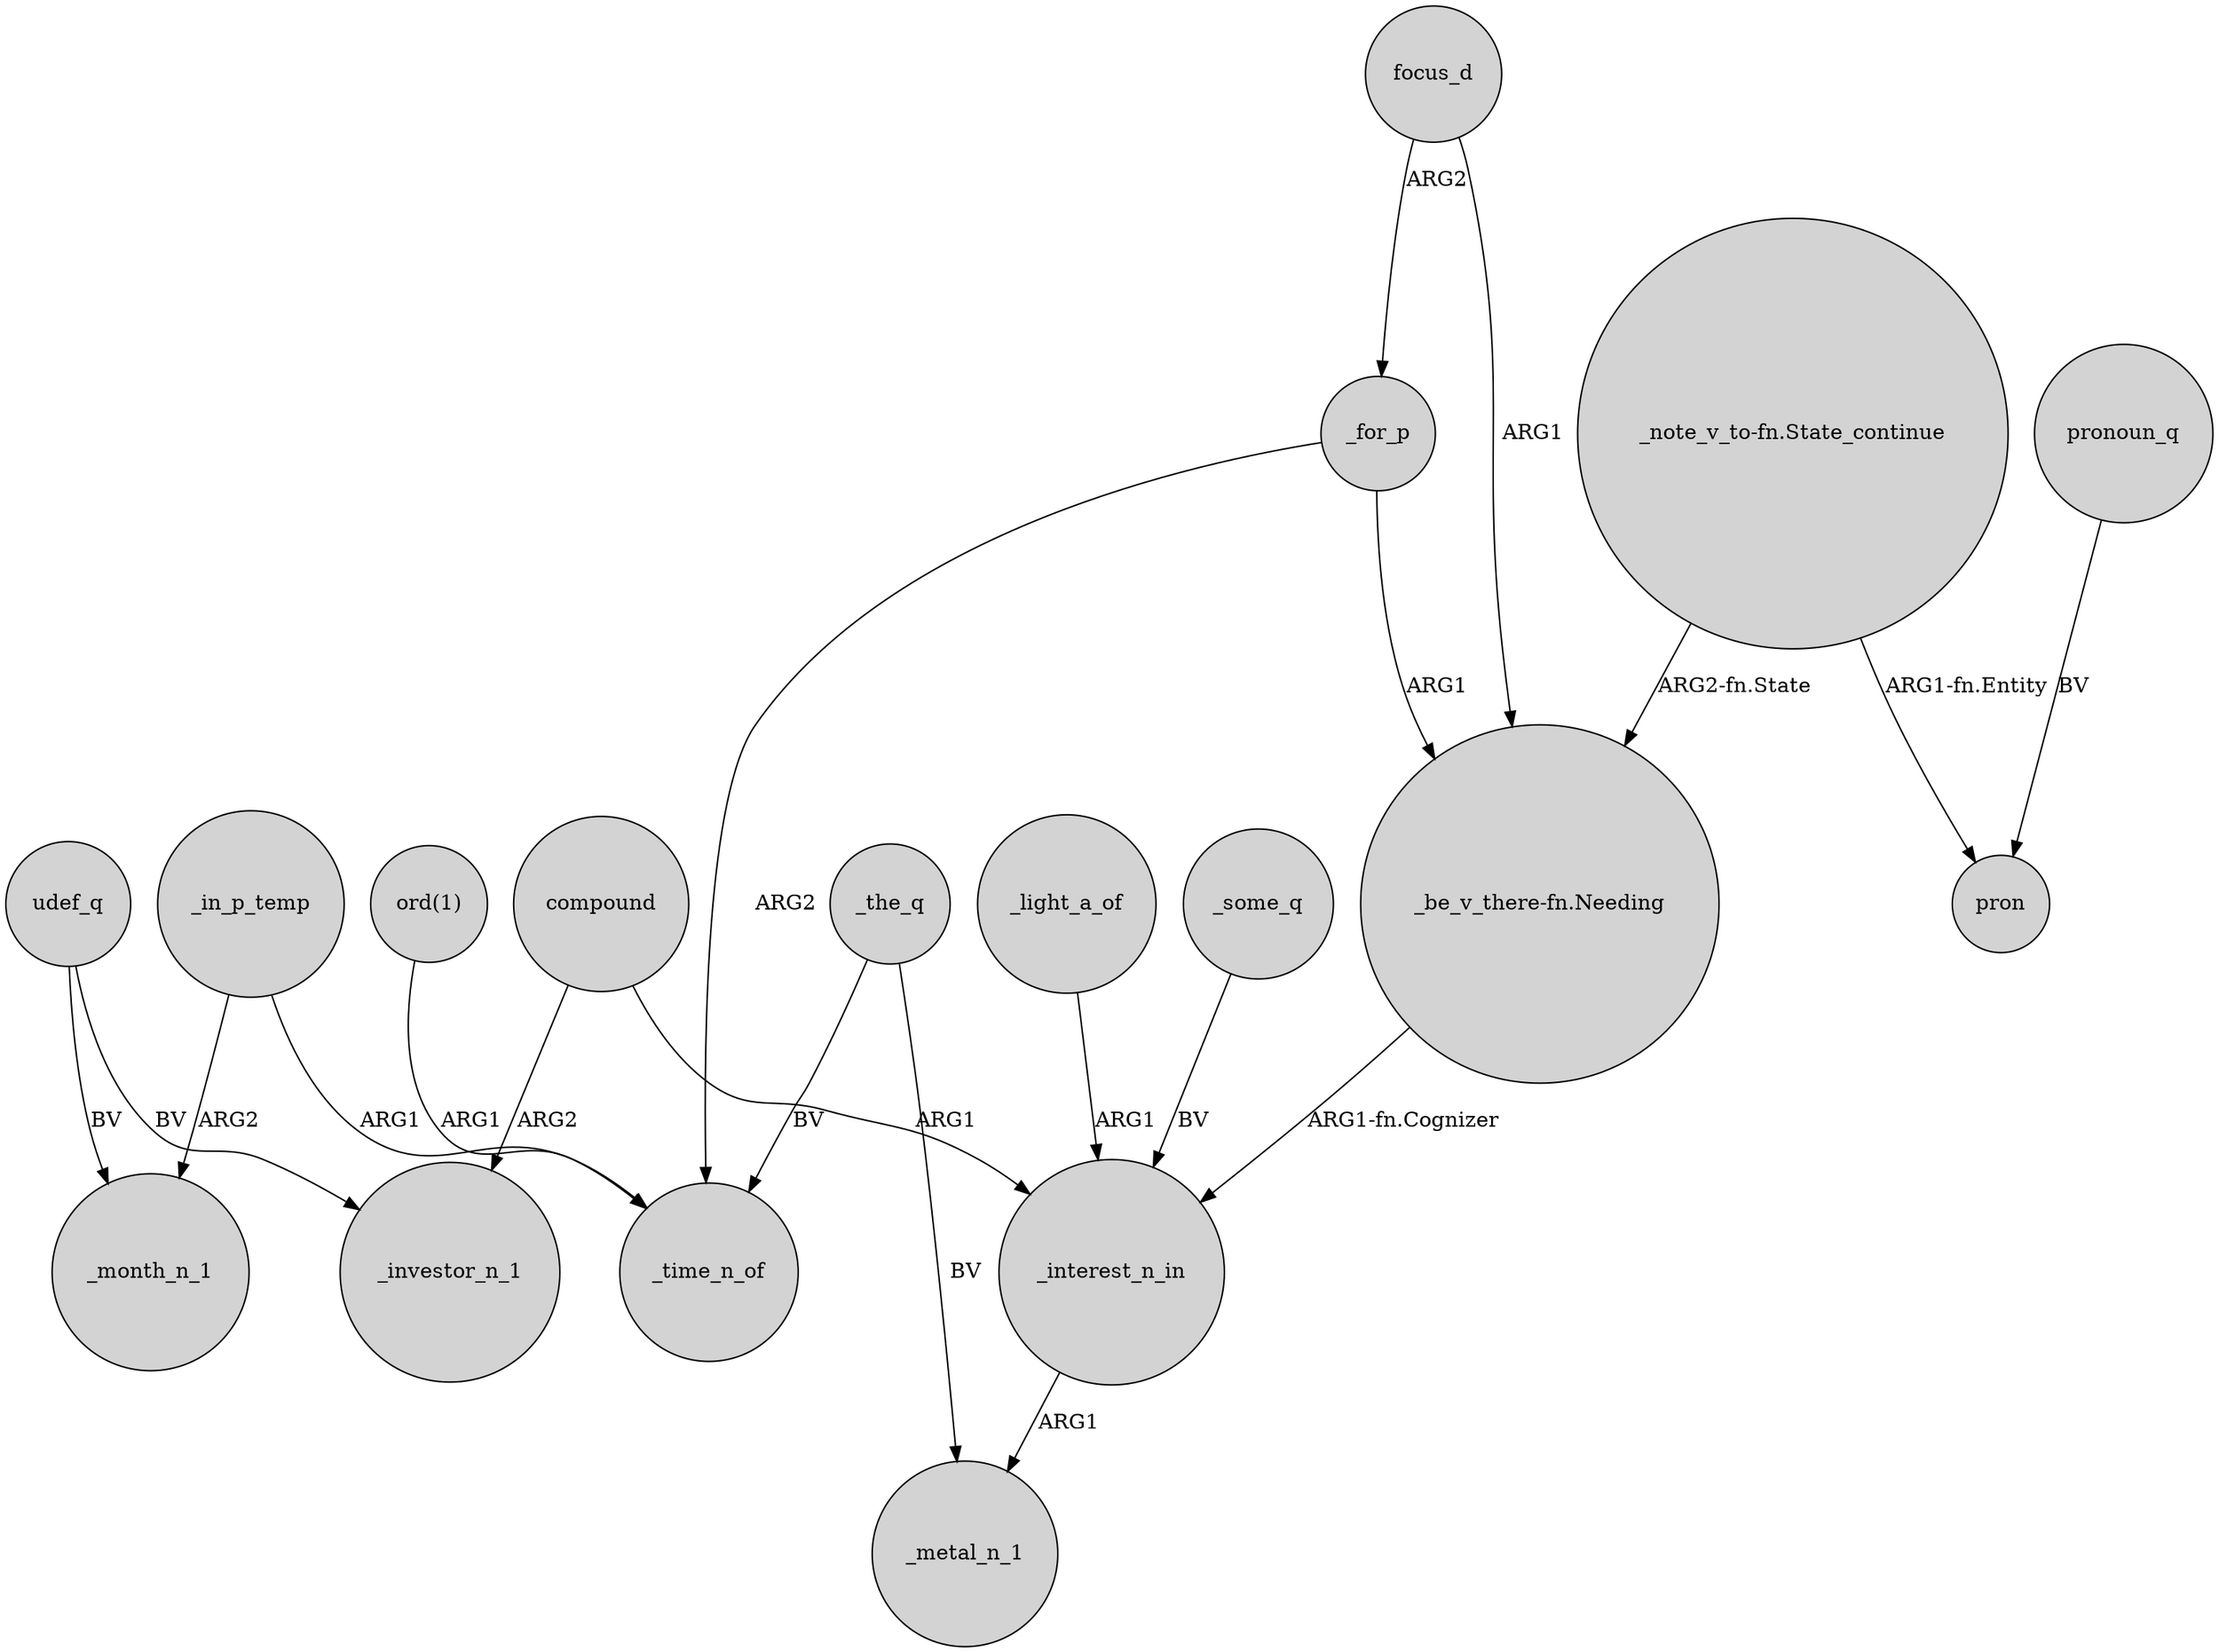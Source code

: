 digraph {
	node [shape=circle style=filled]
	udef_q -> _month_n_1 [label=BV]
	_interest_n_in -> _metal_n_1 [label=ARG1]
	"_be_v_there-fn.Needing" -> _interest_n_in [label="ARG1-fn.Cognizer"]
	compound -> _interest_n_in [label=ARG1]
	"ord(1)" -> _time_n_of [label=ARG1]
	focus_d -> "_be_v_there-fn.Needing" [label=ARG1]
	pronoun_q -> pron [label=BV]
	compound -> _investor_n_1 [label=ARG2]
	_in_p_temp -> _time_n_of [label=ARG1]
	_the_q -> _metal_n_1 [label=BV]
	_the_q -> _time_n_of [label=BV]
	_in_p_temp -> _month_n_1 [label=ARG2]
	_light_a_of -> _interest_n_in [label=ARG1]
	_for_p -> _time_n_of [label=ARG2]
	"_note_v_to-fn.State_continue" -> pron [label="ARG1-fn.Entity"]
	_some_q -> _interest_n_in [label=BV]
	"_note_v_to-fn.State_continue" -> "_be_v_there-fn.Needing" [label="ARG2-fn.State"]
	focus_d -> _for_p [label=ARG2]
	udef_q -> _investor_n_1 [label=BV]
	_for_p -> "_be_v_there-fn.Needing" [label=ARG1]
}

